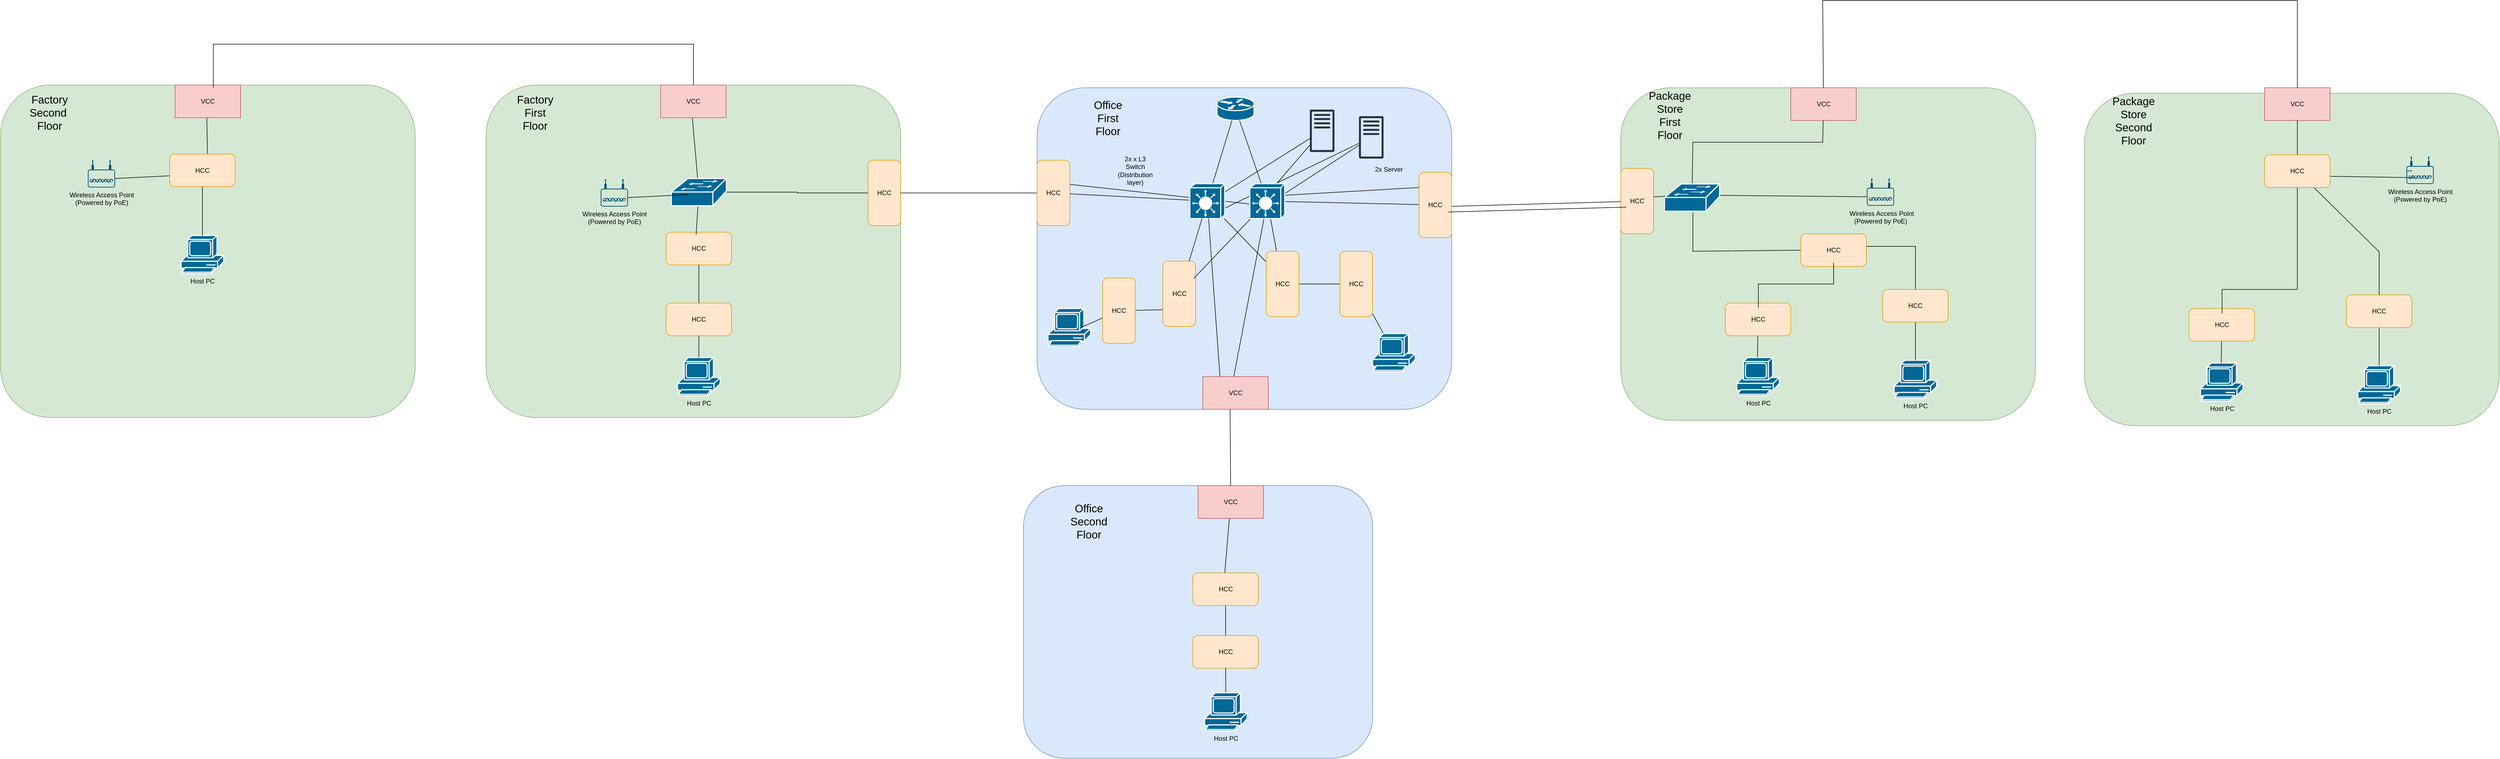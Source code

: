 <mxfile version="24.7.12">
  <diagram name="Page-1" id="TVCrLy3x2SfaSbbehY96">
    <mxGraphModel dx="4060" dy="1537" grid="1" gridSize="10" guides="1" tooltips="1" connect="1" arrows="1" fold="1" page="1" pageScale="1" pageWidth="827" pageHeight="1169" math="0" shadow="0">
      <root>
        <mxCell id="0" />
        <mxCell id="1" parent="0" />
        <mxCell id="3x_LlH8_5D73zO7Ssh2H-61" value="" style="rounded=1;whiteSpace=wrap;html=1;fillColor=#dae8fc;strokeColor=#6c8ebf;" parent="1" vertex="1">
          <mxGeometry x="-735" y="630" width="640" height="500" as="geometry" />
        </mxCell>
        <mxCell id="3x_LlH8_5D73zO7Ssh2H-1" value="" style="rounded=1;whiteSpace=wrap;html=1;fillColor=#dae8fc;strokeColor=#6c8ebf;" parent="1" vertex="1">
          <mxGeometry x="-710" y="-100" width="760" height="590" as="geometry" />
        </mxCell>
        <mxCell id="3x_LlH8_5D73zO7Ssh2H-3" value="" style="shape=mxgraph.cisco.routers.router;sketch=0;html=1;pointerEvents=1;dashed=0;fillColor=#036897;strokeColor=#ffffff;strokeWidth=2;verticalLabelPosition=bottom;verticalAlign=top;align=center;outlineConnect=0;" parent="1" vertex="1">
          <mxGeometry x="-380.3" y="-83" width="68" height="43" as="geometry" />
        </mxCell>
        <mxCell id="3x_LlH8_5D73zO7Ssh2H-7" value="2x x L3 Switch (Distribution layer)" style="text;html=1;strokeColor=none;fillColor=none;align=center;verticalAlign=middle;whiteSpace=wrap;rounded=0;" parent="1" vertex="1">
          <mxGeometry x="-560" y="36.5" width="60" height="30" as="geometry" />
        </mxCell>
        <mxCell id="3x_LlH8_5D73zO7Ssh2H-8" value="" style="endArrow=none;html=1;rounded=0;" parent="1" source="3x_LlH8_5D73zO7Ssh2H-5" target="3x_LlH8_5D73zO7Ssh2H-3" edge="1">
          <mxGeometry width="50" height="50" relative="1" as="geometry">
            <mxPoint x="-290" y="86.5" as="sourcePoint" />
            <mxPoint x="-240" y="36.5" as="targetPoint" />
          </mxGeometry>
        </mxCell>
        <mxCell id="3x_LlH8_5D73zO7Ssh2H-9" value="" style="endArrow=none;html=1;rounded=0;" parent="1" source="3x_LlH8_5D73zO7Ssh2H-6" target="3x_LlH8_5D73zO7Ssh2H-3" edge="1">
          <mxGeometry width="50" height="50" relative="1" as="geometry">
            <mxPoint x="-400" y="76" as="sourcePoint" />
            <mxPoint x="-350" y="26" as="targetPoint" />
          </mxGeometry>
        </mxCell>
        <mxCell id="3x_LlH8_5D73zO7Ssh2H-10" value="" style="sketch=0;outlineConnect=0;fontColor=#232F3E;gradientColor=none;fillColor=#232F3D;strokeColor=none;dashed=0;verticalLabelPosition=bottom;verticalAlign=top;align=center;html=1;fontSize=12;fontStyle=0;aspect=fixed;pointerEvents=1;shape=mxgraph.aws4.traditional_server;" parent="1" vertex="1">
          <mxGeometry x="-120" y="-48" width="45" height="78" as="geometry" />
        </mxCell>
        <mxCell id="3x_LlH8_5D73zO7Ssh2H-11" value="" style="sketch=0;outlineConnect=0;fontColor=#232F3E;gradientColor=none;fillColor=#232F3D;strokeColor=none;dashed=0;verticalLabelPosition=bottom;verticalAlign=top;align=center;html=1;fontSize=12;fontStyle=0;aspect=fixed;pointerEvents=1;shape=mxgraph.aws4.traditional_server;" parent="1" vertex="1">
          <mxGeometry x="-210" y="-60" width="45" height="78" as="geometry" />
        </mxCell>
        <mxCell id="3x_LlH8_5D73zO7Ssh2H-13" value="" style="endArrow=none;html=1;rounded=0;" parent="1" target="3x_LlH8_5D73zO7Ssh2H-10" edge="1">
          <mxGeometry width="50" height="50" relative="1" as="geometry">
            <mxPoint x="-265" y="100" as="sourcePoint" />
            <mxPoint x="-215" y="50" as="targetPoint" />
          </mxGeometry>
        </mxCell>
        <mxCell id="3x_LlH8_5D73zO7Ssh2H-14" value="" style="endArrow=none;html=1;rounded=0;" parent="1" target="3x_LlH8_5D73zO7Ssh2H-11" edge="1">
          <mxGeometry width="50" height="50" relative="1" as="geometry">
            <mxPoint x="-380" y="100" as="sourcePoint" />
            <mxPoint x="-330" y="50" as="targetPoint" />
          </mxGeometry>
        </mxCell>
        <mxCell id="3x_LlH8_5D73zO7Ssh2H-15" value="" style="endArrow=none;html=1;rounded=0;" parent="1" target="3x_LlH8_5D73zO7Ssh2H-10" edge="1">
          <mxGeometry width="50" height="50" relative="1" as="geometry">
            <mxPoint x="-370" y="123" as="sourcePoint" />
            <mxPoint x="-320" y="73" as="targetPoint" />
          </mxGeometry>
        </mxCell>
        <mxCell id="3x_LlH8_5D73zO7Ssh2H-16" value="" style="endArrow=none;html=1;rounded=0;" parent="1" target="3x_LlH8_5D73zO7Ssh2H-11" edge="1">
          <mxGeometry width="50" height="50" relative="1" as="geometry">
            <mxPoint x="-280" y="86.5" as="sourcePoint" />
            <mxPoint x="-230" y="36.5" as="targetPoint" />
          </mxGeometry>
        </mxCell>
        <mxCell id="3x_LlH8_5D73zO7Ssh2H-17" value="2x Server" style="text;html=1;strokeColor=none;fillColor=none;align=center;verticalAlign=middle;whiteSpace=wrap;rounded=0;" parent="1" vertex="1">
          <mxGeometry x="-95" y="35" width="60" height="30" as="geometry" />
        </mxCell>
        <mxCell id="3x_LlH8_5D73zO7Ssh2H-25" value="&lt;font style=&quot;font-size: 20px;&quot;&gt;Office First Floor&lt;br&gt;&lt;/font&gt;" style="text;html=1;strokeColor=none;fillColor=none;align=center;verticalAlign=middle;whiteSpace=wrap;rounded=0;" parent="1" vertex="1">
          <mxGeometry x="-610" y="-60" width="60" height="30" as="geometry" />
        </mxCell>
        <mxCell id="3x_LlH8_5D73zO7Ssh2H-39" value="VCC" style="rounded=0;whiteSpace=wrap;html=1;fillColor=#f8cecc;strokeColor=#b85450;" parent="1" vertex="1">
          <mxGeometry x="-415" y="630" width="120" height="60" as="geometry" />
        </mxCell>
        <mxCell id="3x_LlH8_5D73zO7Ssh2H-68" value="HCC" style="rounded=1;whiteSpace=wrap;html=1;fillColor=#ffe6cc;strokeColor=#d79b00;" parent="1" vertex="1">
          <mxGeometry x="-424.5" y="905" width="120" height="60" as="geometry" />
        </mxCell>
        <mxCell id="3x_LlH8_5D73zO7Ssh2H-70" value="" style="endArrow=none;html=1;rounded=0;" parent="1" target="3x_LlH8_5D73zO7Ssh2H-68" edge="1" source="3x_LlH8_5D73zO7Ssh2H-59">
          <mxGeometry width="50" height="50" relative="1" as="geometry">
            <mxPoint x="-373.3" y="1120" as="sourcePoint" />
            <mxPoint x="-323.3" y="1070" as="targetPoint" />
          </mxGeometry>
        </mxCell>
        <mxCell id="3x_LlH8_5D73zO7Ssh2H-74" value="" style="endArrow=none;html=1;rounded=0;" parent="1" target="eGqbZ_p4tbSI2-1P67m3-138" edge="1" source="3x_LlH8_5D73zO7Ssh2H-68">
          <mxGeometry width="50" height="50" relative="1" as="geometry">
            <mxPoint x="-351.3" y="1020" as="sourcePoint" />
            <mxPoint x="-296.7" y="950" as="targetPoint" />
          </mxGeometry>
        </mxCell>
        <mxCell id="eGqbZ_p4tbSI2-1P67m3-20" value="" style="rounded=1;whiteSpace=wrap;html=1;fillColor=#d5e8d4;strokeColor=#82b366;" parent="1" vertex="1">
          <mxGeometry x="-1720" y="-105" width="760" height="610" as="geometry" />
        </mxCell>
        <mxCell id="eGqbZ_p4tbSI2-1P67m3-22" value="" style="endArrow=none;html=1;rounded=0;" parent="1" source="-7eoxPFXTO9KMe5Rzlgl-264" edge="1">
          <mxGeometry width="50" height="50" relative="1" as="geometry">
            <mxPoint x="-1340.456" y="61" as="sourcePoint" />
            <mxPoint x="-1341.966" y="-45" as="targetPoint" />
          </mxGeometry>
        </mxCell>
        <mxCell id="eGqbZ_p4tbSI2-1P67m3-135" style="edgeStyle=orthogonalEdgeStyle;rounded=0;orthogonalLoop=1;jettySize=auto;html=1;endArrow=none;endFill=0;" parent="1" source="-7eoxPFXTO9KMe5Rzlgl-264" target="eGqbZ_p4tbSI2-1P67m3-40" edge="1">
          <mxGeometry relative="1" as="geometry">
            <mxPoint x="-1308" y="93" as="sourcePoint" />
          </mxGeometry>
        </mxCell>
        <mxCell id="eGqbZ_p4tbSI2-1P67m3-25" value="Host PC " style="shape=mxgraph.cisco.computers_and_peripherals.pc;sketch=0;html=1;pointerEvents=1;dashed=0;fillColor=#036897;strokeColor=#ffffff;strokeWidth=2;verticalLabelPosition=bottom;verticalAlign=top;align=center;outlineConnect=0;" parent="1" vertex="1">
          <mxGeometry x="-1369" y="395" width="78" height="70" as="geometry" />
        </mxCell>
        <mxCell id="eGqbZ_p4tbSI2-1P67m3-29" value="HCC" style="rounded=1;whiteSpace=wrap;html=1;fillColor=#ffe6cc;strokeColor=#d79b00;" parent="1" vertex="1">
          <mxGeometry x="-1390" y="295" width="120" height="60" as="geometry" />
        </mxCell>
        <mxCell id="eGqbZ_p4tbSI2-1P67m3-30" value="HCC" style="rounded=1;whiteSpace=wrap;html=1;fillColor=#ffe6cc;strokeColor=#d79b00;" parent="1" vertex="1">
          <mxGeometry x="-1390" y="165" width="120" height="60" as="geometry" />
        </mxCell>
        <mxCell id="eGqbZ_p4tbSI2-1P67m3-31" value="" style="endArrow=none;html=1;rounded=0;" parent="1" target="eGqbZ_p4tbSI2-1P67m3-29" edge="1" source="eGqbZ_p4tbSI2-1P67m3-25">
          <mxGeometry width="50" height="50" relative="1" as="geometry">
            <mxPoint x="-1422" y="395" as="sourcePoint" />
            <mxPoint x="-1372" y="345" as="targetPoint" />
          </mxGeometry>
        </mxCell>
        <mxCell id="eGqbZ_p4tbSI2-1P67m3-32" value="" style="endArrow=none;html=1;rounded=0;" parent="1" source="-7eoxPFXTO9KMe5Rzlgl-264" edge="1">
          <mxGeometry width="50" height="50" relative="1" as="geometry">
            <mxPoint x="-1334.353" y="125.0" as="sourcePoint" />
            <mxPoint x="-1335" y="170" as="targetPoint" />
          </mxGeometry>
        </mxCell>
        <mxCell id="eGqbZ_p4tbSI2-1P67m3-35" value="" style="endArrow=none;html=1;rounded=0;" parent="1" target="eGqbZ_p4tbSI2-1P67m3-30" edge="1" source="eGqbZ_p4tbSI2-1P67m3-29">
          <mxGeometry width="50" height="50" relative="1" as="geometry">
            <mxPoint x="-1400" y="295" as="sourcePoint" />
            <mxPoint x="-1350" y="245" as="targetPoint" />
          </mxGeometry>
        </mxCell>
        <mxCell id="eGqbZ_p4tbSI2-1P67m3-40" value="HCC" style="rounded=1;whiteSpace=wrap;html=1;fillColor=#ffe6cc;strokeColor=#d79b00;direction=south;" parent="1" vertex="1">
          <mxGeometry x="-1020" y="33" width="60" height="120" as="geometry" />
        </mxCell>
        <mxCell id="eGqbZ_p4tbSI2-1P67m3-42" value="&lt;div&gt;&lt;font style=&quot;font-size: 20px;&quot;&gt;Office Second Floor&lt;/font&gt;&lt;/div&gt;" style="text;html=1;strokeColor=none;fillColor=none;align=center;verticalAlign=middle;whiteSpace=wrap;rounded=0;" parent="1" vertex="1">
          <mxGeometry x="-645" y="680" width="60" height="30" as="geometry" />
        </mxCell>
        <mxCell id="eGqbZ_p4tbSI2-1P67m3-43" value="&lt;font style=&quot;font-size: 20px;&quot;&gt;Factory First Floor&lt;br&gt;&lt;/font&gt;" style="text;html=1;align=center;verticalAlign=middle;whiteSpace=wrap;rounded=0;" parent="1" vertex="1">
          <mxGeometry x="-1660" y="-70" width="60" height="30" as="geometry" />
        </mxCell>
        <mxCell id="eGqbZ_p4tbSI2-1P67m3-131" style="edgeStyle=orthogonalEdgeStyle;rounded=0;orthogonalLoop=1;jettySize=auto;html=1;endArrow=none;endFill=0;" parent="1" source="eGqbZ_p4tbSI2-1P67m3-39" target="eGqbZ_p4tbSI2-1P67m3-40" edge="1">
          <mxGeometry relative="1" as="geometry" />
        </mxCell>
        <mxCell id="eGqbZ_p4tbSI2-1P67m3-49" value="" style="endArrow=none;html=1;rounded=0;" parent="1" source="eGqbZ_p4tbSI2-1P67m3-39" target="3x_LlH8_5D73zO7Ssh2H-6" edge="1">
          <mxGeometry width="50" height="50" relative="1" as="geometry">
            <mxPoint x="-660" y="97" as="sourcePoint" />
            <mxPoint x="-610" y="47" as="targetPoint" />
          </mxGeometry>
        </mxCell>
        <mxCell id="eGqbZ_p4tbSI2-1P67m3-55" value="" style="rounded=1;whiteSpace=wrap;html=1;fillColor=#d5e8d4;strokeColor=#82b366;" parent="1" vertex="1">
          <mxGeometry x="360" y="-100" width="760" height="610" as="geometry" />
        </mxCell>
        <mxCell id="eGqbZ_p4tbSI2-1P67m3-59" value="Host PC " style="shape=mxgraph.cisco.computers_and_peripherals.pc;sketch=0;html=1;pointerEvents=1;dashed=0;fillColor=#036897;strokeColor=#ffffff;strokeWidth=2;verticalLabelPosition=bottom;verticalAlign=top;align=center;outlineConnect=0;" parent="1" vertex="1">
          <mxGeometry x="572.5" y="395" width="78" height="70" as="geometry" />
        </mxCell>
        <mxCell id="eGqbZ_p4tbSI2-1P67m3-60" value="" style="endArrow=none;html=1;rounded=0;exitX=0;exitY=0.5;exitDx=0;exitDy=0;" parent="1" source="eGqbZ_p4tbSI2-1P67m3-61" edge="1">
          <mxGeometry width="50" height="50" relative="1" as="geometry">
            <mxPoint x="671" y="114" as="sourcePoint" />
            <mxPoint x="492" y="129" as="targetPoint" />
            <Array as="points">
              <mxPoint x="492" y="200" />
            </Array>
          </mxGeometry>
        </mxCell>
        <mxCell id="eGqbZ_p4tbSI2-1P67m3-61" value="HCC" style="rounded=1;whiteSpace=wrap;html=1;fillColor=#ffe6cc;strokeColor=#d79b00;" parent="1" vertex="1">
          <mxGeometry x="690" y="168" width="120" height="60" as="geometry" />
        </mxCell>
        <mxCell id="eGqbZ_p4tbSI2-1P67m3-63" value="HCC" style="rounded=1;whiteSpace=wrap;html=1;fillColor=#ffe6cc;strokeColor=#d79b00;" parent="1" vertex="1">
          <mxGeometry x="551.5" y="295" width="120" height="60" as="geometry" />
        </mxCell>
        <mxCell id="eGqbZ_p4tbSI2-1P67m3-65" value="" style="endArrow=none;html=1;rounded=0;" parent="1" target="eGqbZ_p4tbSI2-1P67m3-63" edge="1">
          <mxGeometry width="50" height="50" relative="1" as="geometry">
            <mxPoint x="610.5" y="395" as="sourcePoint" />
            <mxPoint x="660.5" y="345" as="targetPoint" />
          </mxGeometry>
        </mxCell>
        <mxCell id="eGqbZ_p4tbSI2-1P67m3-67" value="Host PC" style="shape=mxgraph.cisco.computers_and_peripherals.pc;sketch=0;html=1;pointerEvents=1;dashed=0;fillColor=#036897;strokeColor=#ffffff;strokeWidth=2;verticalLabelPosition=bottom;verticalAlign=top;align=center;outlineConnect=0;" parent="1" vertex="1">
          <mxGeometry x="861" y="400" width="78" height="70" as="geometry" />
        </mxCell>
        <mxCell id="eGqbZ_p4tbSI2-1P67m3-68" value="" style="endArrow=none;html=1;rounded=0;" parent="1" source="eGqbZ_p4tbSI2-1P67m3-70" target="eGqbZ_p4tbSI2-1P67m3-67" edge="1">
          <mxGeometry width="50" height="50" relative="1" as="geometry">
            <mxPoint x="991" y="211" as="sourcePoint" />
            <mxPoint x="1041" y="161" as="targetPoint" />
          </mxGeometry>
        </mxCell>
        <mxCell id="eGqbZ_p4tbSI2-1P67m3-69" value="" style="endArrow=none;html=1;rounded=0;exitX=0.505;exitY=0.151;exitDx=0;exitDy=0;exitPerimeter=0;" parent="1" source="eGqbZ_p4tbSI2-1P67m3-63" edge="1">
          <mxGeometry width="50" height="50" relative="1" as="geometry">
            <mxPoint x="691" y="291" as="sourcePoint" />
            <mxPoint x="750" y="221" as="targetPoint" />
            <Array as="points">
              <mxPoint x="612" y="260" />
              <mxPoint x="750" y="260" />
            </Array>
          </mxGeometry>
        </mxCell>
        <mxCell id="eGqbZ_p4tbSI2-1P67m3-70" value="HCC" style="rounded=1;whiteSpace=wrap;html=1;fillColor=#ffe6cc;strokeColor=#d79b00;" parent="1" vertex="1">
          <mxGeometry x="840" y="270" width="120" height="60" as="geometry" />
        </mxCell>
        <mxCell id="eGqbZ_p4tbSI2-1P67m3-71" value="" style="endArrow=none;html=1;rounded=0;" parent="1" target="eGqbZ_p4tbSI2-1P67m3-70" edge="1">
          <mxGeometry width="50" height="50" relative="1" as="geometry">
            <mxPoint x="810" y="191" as="sourcePoint" />
            <mxPoint x="879" y="141" as="targetPoint" />
            <Array as="points">
              <mxPoint x="900" y="191" />
            </Array>
          </mxGeometry>
        </mxCell>
        <mxCell id="eGqbZ_p4tbSI2-1P67m3-72" value="HCC" style="rounded=1;whiteSpace=wrap;html=1;fillColor=#ffe6cc;strokeColor=#d79b00;direction=south;" parent="1" vertex="1">
          <mxGeometry x="360" y="48" width="60" height="120" as="geometry" />
        </mxCell>
        <mxCell id="eGqbZ_p4tbSI2-1P67m3-74" value="&lt;div&gt;&lt;font style=&quot;font-size: 20px;&quot;&gt;Package Store First Floor&lt;/font&gt;&lt;/div&gt;" style="text;html=1;align=center;verticalAlign=middle;whiteSpace=wrap;rounded=0;" parent="1" vertex="1">
          <mxGeometry x="420" y="-65" width="60" height="30" as="geometry" />
        </mxCell>
        <mxCell id="eGqbZ_p4tbSI2-1P67m3-75" value="&lt;div&gt;&amp;nbsp;Wireless Access Point&lt;/div&gt;&lt;div&gt;(Powered by PoE) &lt;br&gt;&lt;/div&gt;" style="points=[[0.03,0.36,0],[0.18,0,0],[0.5,0.34,0],[0.82,0,0],[0.97,0.36,0],[1,0.67,0],[0.975,0.975,0],[0.5,1,0],[0.025,0.975,0],[0,0.67,0]];verticalLabelPosition=bottom;sketch=0;html=1;verticalAlign=top;aspect=fixed;align=center;pointerEvents=1;shape=mxgraph.cisco19.wireless_access_point;fillColor=#005073;strokeColor=none;" parent="1" vertex="1">
          <mxGeometry x="811" y="66.5" width="50" height="50" as="geometry" />
        </mxCell>
        <mxCell id="eGqbZ_p4tbSI2-1P67m3-79" value="" style="endArrow=none;html=1;rounded=0;entryX=0;entryY=0.67;entryDx=0;entryDy=0;entryPerimeter=0;" parent="1" edge="1" target="eGqbZ_p4tbSI2-1P67m3-75">
          <mxGeometry width="50" height="50" relative="1" as="geometry">
            <mxPoint x="524" y="97.301" as="sourcePoint" />
            <mxPoint x="819.1" y="64.4" as="targetPoint" />
          </mxGeometry>
        </mxCell>
        <mxCell id="eGqbZ_p4tbSI2-1P67m3-80" value="" style="endArrow=none;html=1;rounded=0;" parent="1" source="eGqbZ_p4tbSI2-1P67m3-72" edge="1">
          <mxGeometry width="50" height="50" relative="1" as="geometry">
            <mxPoint x="750" y="260" as="sourcePoint" />
            <mxPoint x="460" y="98.333" as="targetPoint" />
            <Array as="points">
              <mxPoint x="420" y="100" />
            </Array>
          </mxGeometry>
        </mxCell>
        <mxCell id="eGqbZ_p4tbSI2-1P67m3-81" value="" style="endArrow=none;html=1;rounded=0;" parent="1" target="eGqbZ_p4tbSI2-1P67m3-72" edge="1">
          <mxGeometry width="50" height="50" relative="1" as="geometry">
            <mxPoint x="34" y="118" as="sourcePoint" />
            <mxPoint x="84" y="68" as="targetPoint" />
          </mxGeometry>
        </mxCell>
        <mxCell id="eGqbZ_p4tbSI2-1P67m3-83" value="VCC" style="rounded=0;whiteSpace=wrap;html=1;fillColor=#f8cecc;strokeColor=#b85450;" parent="1" vertex="1">
          <mxGeometry x="671.5" y="-100" width="120" height="60" as="geometry" />
        </mxCell>
        <mxCell id="eGqbZ_p4tbSI2-1P67m3-84" value="" style="endArrow=none;html=1;rounded=0;" parent="1" source="-7eoxPFXTO9KMe5Rzlgl-281" target="eGqbZ_p4tbSI2-1P67m3-83" edge="1">
          <mxGeometry width="50" height="50" relative="1" as="geometry">
            <mxPoint x="492" y="65" as="sourcePoint" />
            <mxPoint x="671.5" y="-7" as="targetPoint" />
            <Array as="points">
              <mxPoint x="492" />
              <mxPoint x="730" />
            </Array>
          </mxGeometry>
        </mxCell>
        <mxCell id="eGqbZ_p4tbSI2-1P67m3-85" value="" style="rounded=1;whiteSpace=wrap;html=1;fillColor=#d5e8d4;strokeColor=#82b366;" parent="1" vertex="1">
          <mxGeometry x="1210" y="-90" width="760" height="610" as="geometry" />
        </mxCell>
        <mxCell id="eGqbZ_p4tbSI2-1P67m3-88" value="Host PC " style="shape=mxgraph.cisco.computers_and_peripherals.pc;sketch=0;html=1;pointerEvents=1;dashed=0;fillColor=#036897;strokeColor=#ffffff;strokeWidth=2;verticalLabelPosition=bottom;verticalAlign=top;align=center;outlineConnect=0;" parent="1" vertex="1">
          <mxGeometry x="1422.5" y="405" width="78" height="70" as="geometry" />
        </mxCell>
        <mxCell id="eGqbZ_p4tbSI2-1P67m3-92" value="HCC" style="rounded=1;whiteSpace=wrap;html=1;fillColor=#ffe6cc;strokeColor=#d79b00;" parent="1" vertex="1">
          <mxGeometry x="1401.5" y="305" width="120" height="60" as="geometry" />
        </mxCell>
        <mxCell id="eGqbZ_p4tbSI2-1P67m3-94" value="" style="endArrow=none;html=1;rounded=0;" parent="1" target="eGqbZ_p4tbSI2-1P67m3-92" edge="1">
          <mxGeometry width="50" height="50" relative="1" as="geometry">
            <mxPoint x="1460.5" y="405" as="sourcePoint" />
            <mxPoint x="1510.5" y="355" as="targetPoint" />
          </mxGeometry>
        </mxCell>
        <mxCell id="eGqbZ_p4tbSI2-1P67m3-96" value="Host PC" style="shape=mxgraph.cisco.computers_and_peripherals.pc;sketch=0;html=1;pointerEvents=1;dashed=0;fillColor=#036897;strokeColor=#ffffff;strokeWidth=2;verticalLabelPosition=bottom;verticalAlign=top;align=center;outlineConnect=0;" parent="1" vertex="1">
          <mxGeometry x="1711" y="410" width="78" height="70" as="geometry" />
        </mxCell>
        <mxCell id="eGqbZ_p4tbSI2-1P67m3-97" value="" style="endArrow=none;html=1;rounded=0;" parent="1" source="eGqbZ_p4tbSI2-1P67m3-99" target="eGqbZ_p4tbSI2-1P67m3-96" edge="1">
          <mxGeometry width="50" height="50" relative="1" as="geometry">
            <mxPoint x="1841" y="221" as="sourcePoint" />
            <mxPoint x="1891" y="171" as="targetPoint" />
          </mxGeometry>
        </mxCell>
        <mxCell id="eGqbZ_p4tbSI2-1P67m3-98" value="" style="endArrow=none;html=1;rounded=0;exitX=0.505;exitY=0.151;exitDx=0;exitDy=0;exitPerimeter=0;" parent="1" source="eGqbZ_p4tbSI2-1P67m3-92" target="eGqbZ_p4tbSI2-1P67m3-93" edge="1">
          <mxGeometry width="50" height="50" relative="1" as="geometry">
            <mxPoint x="1541" y="301" as="sourcePoint" />
            <mxPoint x="1591" y="251" as="targetPoint" />
            <Array as="points">
              <mxPoint x="1462" y="270" />
              <mxPoint x="1600" y="270" />
            </Array>
          </mxGeometry>
        </mxCell>
        <mxCell id="eGqbZ_p4tbSI2-1P67m3-99" value="HCC" style="rounded=1;whiteSpace=wrap;html=1;fillColor=#ffe6cc;strokeColor=#d79b00;" parent="1" vertex="1">
          <mxGeometry x="1690" y="280" width="120" height="60" as="geometry" />
        </mxCell>
        <mxCell id="eGqbZ_p4tbSI2-1P67m3-100" value="" style="endArrow=none;html=1;rounded=0;" parent="1" source="eGqbZ_p4tbSI2-1P67m3-93" target="eGqbZ_p4tbSI2-1P67m3-99" edge="1">
          <mxGeometry width="50" height="50" relative="1" as="geometry">
            <mxPoint x="1679" y="201" as="sourcePoint" />
            <mxPoint x="1729" y="151" as="targetPoint" />
            <Array as="points">
              <mxPoint x="1750" y="201" />
            </Array>
          </mxGeometry>
        </mxCell>
        <mxCell id="eGqbZ_p4tbSI2-1P67m3-102" value="&lt;div&gt;&lt;font style=&quot;font-size: 20px;&quot;&gt;Package Store Second Floor&lt;/font&gt;&lt;/div&gt;" style="text;html=1;align=center;verticalAlign=middle;whiteSpace=wrap;rounded=0;" parent="1" vertex="1">
          <mxGeometry x="1270" y="-55" width="60" height="30" as="geometry" />
        </mxCell>
        <mxCell id="eGqbZ_p4tbSI2-1P67m3-104" value="" style="endArrow=none;html=1;rounded=0;entryX=0.264;entryY=0.768;entryDx=0;entryDy=0;entryPerimeter=0;" parent="1" source="eGqbZ_p4tbSI2-1P67m3-103" edge="1">
          <mxGeometry width="50" height="50" relative="1" as="geometry">
            <mxPoint x="1617.8" y="168" as="sourcePoint" />
            <mxPoint x="1810" y="52.4" as="targetPoint" />
          </mxGeometry>
        </mxCell>
        <mxCell id="eGqbZ_p4tbSI2-1P67m3-106" value="VCC" style="rounded=0;whiteSpace=wrap;html=1;fillColor=#f8cecc;strokeColor=#b85450;" parent="1" vertex="1">
          <mxGeometry x="1540" y="-100" width="120" height="60" as="geometry" />
        </mxCell>
        <mxCell id="eGqbZ_p4tbSI2-1P67m3-108" value="" style="endArrow=none;html=1;rounded=0;" parent="1" target="eGqbZ_p4tbSI2-1P67m3-106" edge="1" source="eGqbZ_p4tbSI2-1P67m3-93">
          <mxGeometry width="50" height="50" relative="1" as="geometry">
            <mxPoint x="1600" y="36.5" as="sourcePoint" />
            <mxPoint x="1640.5" y="-6.5" as="targetPoint" />
          </mxGeometry>
        </mxCell>
        <mxCell id="eGqbZ_p4tbSI2-1P67m3-109" value="" style="endArrow=none;html=1;rounded=0;" parent="1" target="eGqbZ_p4tbSI2-1P67m3-106" edge="1" source="eGqbZ_p4tbSI2-1P67m3-83">
          <mxGeometry width="50" height="50" relative="1" as="geometry">
            <mxPoint x="725" y="-110" as="sourcePoint" />
            <mxPoint x="775" y="-160" as="targetPoint" />
            <Array as="points">
              <mxPoint x="730" y="-260" />
              <mxPoint x="1600" y="-260" />
            </Array>
          </mxGeometry>
        </mxCell>
        <mxCell id="eGqbZ_p4tbSI2-1P67m3-110" value="" style="rounded=1;whiteSpace=wrap;html=1;fillColor=#d5e8d4;strokeColor=#82b366;" parent="1" vertex="1">
          <mxGeometry x="-2610" y="-105" width="760" height="610" as="geometry" />
        </mxCell>
        <mxCell id="eGqbZ_p4tbSI2-1P67m3-111" value="" style="endArrow=none;html=1;rounded=0;" parent="1" edge="1">
          <mxGeometry width="50" height="50" relative="1" as="geometry">
            <mxPoint x="-2230.572" y="28" as="sourcePoint" />
            <mxPoint x="-2231.966" y="-45" as="targetPoint" />
          </mxGeometry>
        </mxCell>
        <mxCell id="eGqbZ_p4tbSI2-1P67m3-114" value="Host PC " style="shape=mxgraph.cisco.computers_and_peripherals.pc;sketch=0;html=1;pointerEvents=1;dashed=0;fillColor=#036897;strokeColor=#ffffff;strokeWidth=2;verticalLabelPosition=bottom;verticalAlign=top;align=center;outlineConnect=0;" parent="1" vertex="1">
          <mxGeometry x="-2279" y="171" width="78" height="70" as="geometry" />
        </mxCell>
        <mxCell id="eGqbZ_p4tbSI2-1P67m3-120" value="" style="endArrow=none;html=1;rounded=0;" parent="1" target="eGqbZ_p4tbSI2-1P67m3-118" edge="1" source="eGqbZ_p4tbSI2-1P67m3-114">
          <mxGeometry width="50" height="50" relative="1" as="geometry">
            <mxPoint x="-2312" y="395" as="sourcePoint" />
            <mxPoint x="-2262" y="345" as="targetPoint" />
          </mxGeometry>
        </mxCell>
        <mxCell id="eGqbZ_p4tbSI2-1P67m3-128" value="&lt;font style=&quot;font-size: 20px;&quot;&gt;Factory Second&amp;nbsp; Floor&lt;br&gt;&lt;/font&gt;" style="text;html=1;align=center;verticalAlign=middle;whiteSpace=wrap;rounded=0;" parent="1" vertex="1">
          <mxGeometry x="-2550" y="-70" width="60" height="30" as="geometry" />
        </mxCell>
        <mxCell id="eGqbZ_p4tbSI2-1P67m3-129" value="&lt;div&gt;Wireless Access Point&lt;/div&gt;&lt;div&gt;(Powered by PoE) &lt;br&gt;&lt;/div&gt;" style="points=[[0.03,0.36,0],[0.18,0,0],[0.5,0.34,0],[0.82,0,0],[0.97,0.36,0],[1,0.67,0],[0.975,0.975,0],[0.5,1,0],[0.025,0.975,0],[0,0.67,0]];verticalLabelPosition=bottom;sketch=0;html=1;verticalAlign=top;aspect=fixed;align=center;pointerEvents=1;shape=mxgraph.cisco19.wireless_access_point;fillColor=#005073;strokeColor=none;" parent="1" vertex="1">
          <mxGeometry x="-2450" y="33" width="50" height="50" as="geometry" />
        </mxCell>
        <mxCell id="eGqbZ_p4tbSI2-1P67m3-132" value="VCC" style="rounded=0;whiteSpace=wrap;html=1;fillColor=#f8cecc;strokeColor=#b85450;" parent="1" vertex="1">
          <mxGeometry x="-1400" y="-105" width="120" height="60" as="geometry" />
        </mxCell>
        <mxCell id="eGqbZ_p4tbSI2-1P67m3-133" value="VCC" style="rounded=0;whiteSpace=wrap;html=1;fillColor=#f8cecc;strokeColor=#b85450;" parent="1" vertex="1">
          <mxGeometry x="-2290" y="-105" width="120" height="60" as="geometry" />
        </mxCell>
        <mxCell id="eGqbZ_p4tbSI2-1P67m3-134" value="" style="endArrow=none;html=1;rounded=0;" parent="1" target="eGqbZ_p4tbSI2-1P67m3-132" edge="1">
          <mxGeometry width="50" height="50" relative="1" as="geometry">
            <mxPoint x="-2220" y="-100" as="sourcePoint" />
            <mxPoint x="-2170" y="-150" as="targetPoint" />
            <Array as="points">
              <mxPoint x="-2220" y="-180" />
              <mxPoint x="-1340" y="-180" />
            </Array>
          </mxGeometry>
        </mxCell>
        <mxCell id="eGqbZ_p4tbSI2-1P67m3-136" value="" style="endArrow=none;html=1;rounded=0;" parent="1" source="3x_LlH8_5D73zO7Ssh2H-5" target="eGqbZ_p4tbSI2-1P67m3-78" edge="1">
          <mxGeometry width="50" height="50" relative="1" as="geometry">
            <mxPoint x="-270" y="125" as="sourcePoint" />
            <mxPoint x="-220" y="75" as="targetPoint" />
          </mxGeometry>
        </mxCell>
        <mxCell id="eGqbZ_p4tbSI2-1P67m3-138" value="HCC" style="rounded=1;whiteSpace=wrap;html=1;fillColor=#ffe6cc;strokeColor=#d79b00;" parent="1" vertex="1">
          <mxGeometry x="-424.5" y="790" width="120" height="60" as="geometry" />
        </mxCell>
        <mxCell id="eGqbZ_p4tbSI2-1P67m3-151" value="" style="endArrow=none;html=1;rounded=0;" parent="1" edge="1">
          <mxGeometry width="50" height="50" relative="1" as="geometry">
            <mxPoint x="-270" y="98" as="sourcePoint" />
            <mxPoint x="7" y="82" as="targetPoint" />
          </mxGeometry>
        </mxCell>
        <mxCell id="eGqbZ_p4tbSI2-1P67m3-78" value="HCC" style="rounded=1;whiteSpace=wrap;html=1;fillColor=#ffe6cc;strokeColor=#d79b00;direction=south;" parent="1" vertex="1">
          <mxGeometry x="-10" y="55" width="60" height="120" as="geometry" />
        </mxCell>
        <mxCell id="eGqbZ_p4tbSI2-1P67m3-153" value="" style="endArrow=none;html=1;rounded=0;" parent="1" edge="1">
          <mxGeometry width="50" height="50" relative="1" as="geometry">
            <mxPoint x="-671" y="75" as="sourcePoint" />
            <mxPoint x="-305" y="115" as="targetPoint" />
          </mxGeometry>
        </mxCell>
        <mxCell id="3x_LlH8_5D73zO7Ssh2H-6" value="" style="shape=mxgraph.cisco.switches.layer_3_switch;sketch=0;html=1;pointerEvents=1;dashed=0;fillColor=#036897;strokeColor=#ffffff;strokeWidth=2;verticalLabelPosition=bottom;verticalAlign=top;align=center;outlineConnect=0;" parent="1" vertex="1">
          <mxGeometry x="-430" y="76" width="64" height="64" as="geometry" />
        </mxCell>
        <mxCell id="eGqbZ_p4tbSI2-1P67m3-39" value="HCC" style="rounded=1;whiteSpace=wrap;html=1;fillColor=#ffe6cc;strokeColor=#d79b00;direction=south;" parent="1" vertex="1">
          <mxGeometry x="-710" y="33" width="60" height="120" as="geometry" />
        </mxCell>
        <mxCell id="eGqbZ_p4tbSI2-1P67m3-154" value="" style="endArrow=none;html=1;rounded=0;" parent="1" source="-7eoxPFXTO9KMe5Rzlgl-274" target="3x_LlH8_5D73zO7Ssh2H-5" edge="1">
          <mxGeometry width="50" height="50" relative="1" as="geometry">
            <mxPoint x="-336.349" y="249" as="sourcePoint" />
            <mxPoint x="-305" y="170" as="targetPoint" />
          </mxGeometry>
        </mxCell>
        <mxCell id="eGqbZ_p4tbSI2-1P67m3-155" value="" style="endArrow=none;html=1;rounded=0;" parent="1" source="-7eoxPFXTO9KMe5Rzlgl-249" target="3x_LlH8_5D73zO7Ssh2H-6" edge="1">
          <mxGeometry width="50" height="50" relative="1" as="geometry">
            <mxPoint x="-352.633" y="249" as="sourcePoint" />
            <mxPoint x="-324" y="141" as="targetPoint" />
          </mxGeometry>
        </mxCell>
        <mxCell id="-7eoxPFXTO9KMe5Rzlgl-250" value="" style="endArrow=none;html=1;rounded=0;" edge="1" parent="1" source="-7eoxPFXTO9KMe5Rzlgl-251">
          <mxGeometry width="50" height="50" relative="1" as="geometry">
            <mxPoint x="-520" y="357" as="sourcePoint" />
            <mxPoint x="-470" y="307" as="targetPoint" />
          </mxGeometry>
        </mxCell>
        <mxCell id="-7eoxPFXTO9KMe5Rzlgl-251" value="HCC" style="rounded=1;whiteSpace=wrap;html=1;fillColor=#ffe6cc;strokeColor=#d79b00;direction=south;" vertex="1" parent="1">
          <mxGeometry x="-590" y="249" width="60" height="120" as="geometry" />
        </mxCell>
        <mxCell id="-7eoxPFXTO9KMe5Rzlgl-254" value="" style="endArrow=none;html=1;rounded=0;" edge="1" parent="1" target="3x_LlH8_5D73zO7Ssh2H-5">
          <mxGeometry width="50" height="50" relative="1" as="geometry">
            <mxPoint x="-349.5" y="430" as="sourcePoint" />
            <mxPoint x="-345.494" y="298" as="targetPoint" />
          </mxGeometry>
        </mxCell>
        <mxCell id="-7eoxPFXTO9KMe5Rzlgl-249" value="HCC" style="rounded=1;whiteSpace=wrap;html=1;fillColor=#ffe6cc;strokeColor=#d79b00;direction=south;" vertex="1" parent="1">
          <mxGeometry x="-479.5" y="218" width="60" height="120" as="geometry" />
        </mxCell>
        <mxCell id="-7eoxPFXTO9KMe5Rzlgl-255" value="" style="endArrow=none;html=1;rounded=0;" edge="1" parent="1" source="3x_LlH8_5D73zO7Ssh2H-39">
          <mxGeometry width="50" height="50" relative="1" as="geometry">
            <mxPoint x="-406.3" y="540" as="sourcePoint" />
            <mxPoint x="-356.3" y="490" as="targetPoint" />
          </mxGeometry>
        </mxCell>
        <mxCell id="-7eoxPFXTO9KMe5Rzlgl-257" value="" style="endArrow=none;html=1;rounded=0;entryX=0.264;entryY=0.768;entryDx=0;entryDy=0;entryPerimeter=0;" edge="1" parent="1" target="eGqbZ_p4tbSI2-1P67m3-103">
          <mxGeometry width="50" height="50" relative="1" as="geometry">
            <mxPoint x="1650.5" y="62.305" as="sourcePoint" />
            <mxPoint x="1810" y="52.4" as="targetPoint" />
          </mxGeometry>
        </mxCell>
        <mxCell id="eGqbZ_p4tbSI2-1P67m3-103" value="&lt;div&gt;Wireless Access Point&lt;/div&gt;&lt;div&gt;(Powered by PoE) &lt;br&gt;&lt;/div&gt;" style="points=[[0.03,0.36,0],[0.18,0,0],[0.5,0.34,0],[0.82,0,0],[0.97,0.36,0],[1,0.67,0],[0.975,0.975,0],[0.5,1,0],[0.025,0.975,0],[0,0.67,0]];verticalLabelPosition=bottom;sketch=0;html=1;verticalAlign=top;aspect=fixed;align=center;pointerEvents=1;shape=mxgraph.cisco19.wireless_access_point;fillColor=#005073;strokeColor=none;" parent="1" vertex="1">
          <mxGeometry x="1800" y="26.5" width="50" height="50" as="geometry" />
        </mxCell>
        <mxCell id="-7eoxPFXTO9KMe5Rzlgl-262" value="" style="endArrow=none;html=1;rounded=0;" edge="1" parent="1">
          <mxGeometry width="50" height="50" relative="1" as="geometry">
            <mxPoint x="44" y="128" as="sourcePoint" />
            <mxPoint x="370" y="119" as="targetPoint" />
          </mxGeometry>
        </mxCell>
        <mxCell id="-7eoxPFXTO9KMe5Rzlgl-264" value="" style="shape=mxgraph.cisco.switches.workgroup_switch;sketch=0;html=1;pointerEvents=1;dashed=0;fillColor=#036897;strokeColor=#ffffff;strokeWidth=2;verticalLabelPosition=bottom;verticalAlign=top;align=center;outlineConnect=0;" vertex="1" parent="1">
          <mxGeometry x="-1380.5" y="66.5" width="101" height="50" as="geometry" />
        </mxCell>
        <mxCell id="-7eoxPFXTO9KMe5Rzlgl-268" value="" style="endArrow=none;html=1;rounded=0;" edge="1" parent="1" source="eGqbZ_p4tbSI2-1P67m3-118">
          <mxGeometry width="50" height="50" relative="1" as="geometry">
            <mxPoint x="-2230.461" y="36.5" as="sourcePoint" />
            <mxPoint x="-2230.644" y="28" as="targetPoint" />
          </mxGeometry>
        </mxCell>
        <mxCell id="-7eoxPFXTO9KMe5Rzlgl-269" value="" style="endArrow=none;html=1;rounded=0;" edge="1" parent="1">
          <mxGeometry width="50" height="50" relative="1" as="geometry">
            <mxPoint x="-2400" y="66.5" as="sourcePoint" />
            <mxPoint x="-2290" y="61" as="targetPoint" />
          </mxGeometry>
        </mxCell>
        <mxCell id="-7eoxPFXTO9KMe5Rzlgl-270" value="" style="endArrow=none;html=1;rounded=0;" edge="1" parent="1" target="eGqbZ_p4tbSI2-1P67m3-118">
          <mxGeometry width="50" height="50" relative="1" as="geometry">
            <mxPoint x="-2230.461" y="36.5" as="sourcePoint" />
            <mxPoint x="-2230.644" y="28" as="targetPoint" />
          </mxGeometry>
        </mxCell>
        <mxCell id="eGqbZ_p4tbSI2-1P67m3-118" value="HCC" style="rounded=1;whiteSpace=wrap;html=1;fillColor=#ffe6cc;strokeColor=#d79b00;" parent="1" vertex="1">
          <mxGeometry x="-2300" y="21.5" width="120" height="60" as="geometry" />
        </mxCell>
        <mxCell id="-7eoxPFXTO9KMe5Rzlgl-271" value="" style="shape=mxgraph.cisco.computers_and_peripherals.pc;sketch=0;html=1;pointerEvents=1;dashed=0;fillColor=#036897;strokeColor=#ffffff;strokeWidth=2;verticalLabelPosition=bottom;verticalAlign=top;align=center;outlineConnect=0;" vertex="1" parent="1">
          <mxGeometry x="-690" y="305" width="78" height="70" as="geometry" />
        </mxCell>
        <mxCell id="-7eoxPFXTO9KMe5Rzlgl-272" value="" style="endArrow=none;html=1;rounded=0;" edge="1" parent="1" source="-7eoxPFXTO9KMe5Rzlgl-275" target="-7eoxPFXTO9KMe5Rzlgl-276">
          <mxGeometry width="50" height="50" relative="1" as="geometry">
            <mxPoint x="-44" y="311" as="sourcePoint" />
            <mxPoint x="6" y="261" as="targetPoint" />
          </mxGeometry>
        </mxCell>
        <mxCell id="-7eoxPFXTO9KMe5Rzlgl-273" value="" style="endArrow=none;html=1;rounded=0;" edge="1" parent="1" source="-7eoxPFXTO9KMe5Rzlgl-274" target="-7eoxPFXTO9KMe5Rzlgl-275">
          <mxGeometry width="50" height="50" relative="1" as="geometry">
            <mxPoint x="-139" y="339" as="sourcePoint" />
            <mxPoint x="-89" y="289" as="targetPoint" />
          </mxGeometry>
        </mxCell>
        <mxCell id="-7eoxPFXTO9KMe5Rzlgl-275" value="HCC" style="rounded=1;whiteSpace=wrap;html=1;fillColor=#ffe6cc;strokeColor=#d79b00;direction=south;" vertex="1" parent="1">
          <mxGeometry x="-155" y="200" width="60" height="120" as="geometry" />
        </mxCell>
        <mxCell id="-7eoxPFXTO9KMe5Rzlgl-276" value="" style="shape=mxgraph.cisco.computers_and_peripherals.pc;sketch=0;html=1;pointerEvents=1;dashed=0;fillColor=#036897;strokeColor=#ffffff;strokeWidth=2;verticalLabelPosition=bottom;verticalAlign=top;align=center;outlineConnect=0;" vertex="1" parent="1">
          <mxGeometry x="-95" y="351" width="78" height="70" as="geometry" />
        </mxCell>
        <mxCell id="-7eoxPFXTO9KMe5Rzlgl-277" value="" style="endArrow=none;html=1;rounded=0;" edge="1" parent="1" target="3x_LlH8_5D73zO7Ssh2H-5">
          <mxGeometry width="50" height="50" relative="1" as="geometry">
            <mxPoint x="-423" y="250" as="sourcePoint" />
            <mxPoint x="-373" y="200" as="targetPoint" />
          </mxGeometry>
        </mxCell>
        <mxCell id="3x_LlH8_5D73zO7Ssh2H-5" value="" style="shape=mxgraph.cisco.switches.layer_3_switch;sketch=0;html=1;pointerEvents=1;dashed=0;fillColor=#036897;strokeColor=#ffffff;strokeWidth=2;verticalLabelPosition=bottom;verticalAlign=top;align=center;outlineConnect=0;" parent="1" vertex="1">
          <mxGeometry x="-320" y="76" width="64" height="64" as="geometry" />
        </mxCell>
        <mxCell id="-7eoxPFXTO9KMe5Rzlgl-278" value="" style="endArrow=none;html=1;rounded=0;" edge="1" parent="1" target="3x_LlH8_5D73zO7Ssh2H-6">
          <mxGeometry width="50" height="50" relative="1" as="geometry">
            <mxPoint x="-280" y="230" as="sourcePoint" />
            <mxPoint x="-230" y="180" as="targetPoint" />
          </mxGeometry>
        </mxCell>
        <mxCell id="-7eoxPFXTO9KMe5Rzlgl-274" value="HCC" style="rounded=1;whiteSpace=wrap;html=1;fillColor=#ffe6cc;strokeColor=#d79b00;direction=south;" vertex="1" parent="1">
          <mxGeometry x="-290" y="200" width="60" height="120" as="geometry" />
        </mxCell>
        <mxCell id="-7eoxPFXTO9KMe5Rzlgl-281" value="" style="shape=mxgraph.cisco.switches.workgroup_switch;sketch=0;html=1;pointerEvents=1;dashed=0;fillColor=#036897;strokeColor=#ffffff;strokeWidth=2;verticalLabelPosition=bottom;verticalAlign=top;align=center;outlineConnect=0;" vertex="1" parent="1">
          <mxGeometry x="440" y="76.5" width="101" height="50" as="geometry" />
        </mxCell>
        <mxCell id="-7eoxPFXTO9KMe5Rzlgl-282" value="" style="endArrow=none;html=1;rounded=0;" edge="1" parent="1" target="eGqbZ_p4tbSI2-1P67m3-93">
          <mxGeometry width="50" height="50" relative="1" as="geometry">
            <mxPoint x="1600" y="36.5" as="sourcePoint" />
            <mxPoint x="1600" y="-40" as="targetPoint" />
          </mxGeometry>
        </mxCell>
        <mxCell id="eGqbZ_p4tbSI2-1P67m3-93" value="HCC" style="rounded=1;whiteSpace=wrap;html=1;fillColor=#ffe6cc;strokeColor=#d79b00;" parent="1" vertex="1">
          <mxGeometry x="1540" y="23" width="120" height="60" as="geometry" />
        </mxCell>
        <mxCell id="-7eoxPFXTO9KMe5Rzlgl-283" value="" style="endArrow=none;html=1;rounded=0;" edge="1" parent="1" target="3x_LlH8_5D73zO7Ssh2H-6">
          <mxGeometry width="50" height="50" relative="1" as="geometry">
            <mxPoint x="-374.05" y="440" as="sourcePoint" />
            <mxPoint x="-318.55" y="150" as="targetPoint" />
          </mxGeometry>
        </mxCell>
        <mxCell id="-7eoxPFXTO9KMe5Rzlgl-284" value="" style="endArrow=none;html=1;rounded=0;" edge="1" parent="1" target="-7eoxPFXTO9KMe5Rzlgl-251">
          <mxGeometry width="50" height="50" relative="1" as="geometry">
            <mxPoint x="-630" y="340" as="sourcePoint" />
            <mxPoint x="-580" y="290" as="targetPoint" />
          </mxGeometry>
        </mxCell>
        <mxCell id="-7eoxPFXTO9KMe5Rzlgl-285" value="&lt;div&gt;Wireless Access Point&lt;/div&gt;&lt;div&gt;(Powered by PoE) &lt;br&gt;&lt;/div&gt;" style="points=[[0.03,0.36,0],[0.18,0,0],[0.5,0.34,0],[0.82,0,0],[0.97,0.36,0],[1,0.67,0],[0.975,0.975,0],[0.5,1,0],[0.025,0.975,0],[0,0.67,0]];verticalLabelPosition=bottom;sketch=0;html=1;verticalAlign=top;aspect=fixed;align=center;pointerEvents=1;shape=mxgraph.cisco19.wireless_access_point;fillColor=#005073;strokeColor=none;" vertex="1" parent="1">
          <mxGeometry x="-1510" y="68" width="50" height="50" as="geometry" />
        </mxCell>
        <mxCell id="-7eoxPFXTO9KMe5Rzlgl-286" value="" style="endArrow=none;html=1;rounded=0;" edge="1" parent="1">
          <mxGeometry width="50" height="50" relative="1" as="geometry">
            <mxPoint x="-1460" y="101.5" as="sourcePoint" />
            <mxPoint x="-1350" y="96" as="targetPoint" />
          </mxGeometry>
        </mxCell>
        <mxCell id="3x_LlH8_5D73zO7Ssh2H-59" value="Host PC" style="shape=mxgraph.cisco.computers_and_peripherals.pc;sketch=0;html=1;pointerEvents=1;dashed=0;fillColor=#036897;strokeColor=#ffffff;strokeWidth=2;verticalLabelPosition=bottom;verticalAlign=top;align=center;outlineConnect=0;" parent="1" vertex="1">
          <mxGeometry x="-403" y="1010" width="78" height="70" as="geometry" />
        </mxCell>
        <mxCell id="-7eoxPFXTO9KMe5Rzlgl-253" value="VCC" style="rounded=0;whiteSpace=wrap;html=1;fillColor=#f8cecc;strokeColor=#b85450;" vertex="1" parent="1">
          <mxGeometry x="-406.3" y="430" width="120" height="60" as="geometry" />
        </mxCell>
        <mxCell id="-7eoxPFXTO9KMe5Rzlgl-288" value="" style="endArrow=none;html=1;rounded=0;" edge="1" parent="1" target="3x_LlH8_5D73zO7Ssh2H-39">
          <mxGeometry width="50" height="50" relative="1" as="geometry">
            <mxPoint x="-366" y="790" as="sourcePoint" />
            <mxPoint x="-316" y="740" as="targetPoint" />
          </mxGeometry>
        </mxCell>
      </root>
    </mxGraphModel>
  </diagram>
</mxfile>
